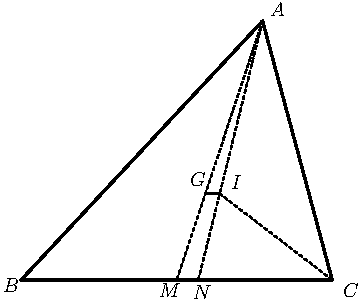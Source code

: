 import graph; size(6cm); real lsf=0.5; pen dps=linewidth(0.7)+fontsize(10); defaultpen(dps); pen ds=black; real xmin=-8.84892216837202,xmax=8.84920639565198,ymin=-2.4157607636293843,ymax=6.101303992650516; 
pair B=(-4.,0.), C=(0.,0.), A=(-0.8950763579888434,3.3293179194834486), I=(-1.4475381789944217,1.1097726398278163), M=(-2.,0.), G=(-1.6316921193296146,1.109772639827816); 
draw(C--A,linewidth(1.2)); draw(B--C,linewidth(1.2)); draw(A--M,linewidth(0.8)+linetype("2 2")); draw(I--G,linewidth(0.8)); draw(A--(-1.7237690894972109,0.),linewidth(0.8)+linetype("2 2")); draw(B--A,linewidth(1.2)); draw(I--C,linewidth(0.8)+linetype("2 2")); 
dot(B,linewidth(1.pt)+ds); label("$B$",(-4.2666181190860675,-0.18179568723110429),NE*lsf); dot(C,linewidth(1.pt)+ds); label("$C$",(0.10740591575615267,-0.2510049282887341),NE*lsf); dot(A,linewidth(1.pt)+ds); label("$A$",(-0.8338397626276163,3.3617174549195425),NE*lsf); dot(I,linewidth(1.pt)+ds); label("$I$",(-1.3321462982425527,1.1470217410753882),NE*lsf); dot(M,linewidth(1.pt)+ds); label("$M$",(-2.2595501284147956,-0.2510049282887341),NE*lsf); dot(G,linewidth(1.pt)+ds); label("$G$",(-1.8581365302805413,1.1747054374984403),NE*lsf); dot((-1.7237690894972109,0.),linewidth(1.pt)+ds); label("$N$",(-1.8166109856459633,-0.278688624711786),NE*lsf); 
clip((xmin,ymin)--(xmin,ymax)--(xmax,ymax)--(xmax,ymin)--cycle); 
